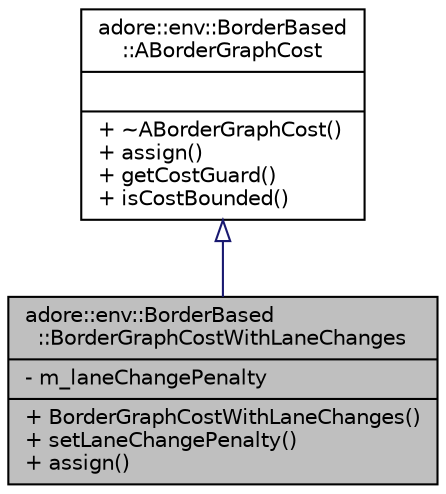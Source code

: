 digraph "adore::env::BorderBased::BorderGraphCostWithLaneChanges"
{
 // LATEX_PDF_SIZE
  edge [fontname="Helvetica",fontsize="10",labelfontname="Helvetica",labelfontsize="10"];
  node [fontname="Helvetica",fontsize="10",shape=record];
  Node1 [label="{adore::env::BorderBased\l::BorderGraphCostWithLaneChanges\n|- m_laneChangePenalty\l|+ BorderGraphCostWithLaneChanges()\l+ setLaneChangePenalty()\l+ assign()\l}",height=0.2,width=0.4,color="black", fillcolor="grey75", style="filled", fontcolor="black",tooltip=" "];
  Node2 -> Node1 [dir="back",color="midnightblue",fontsize="10",style="solid",arrowtail="onormal",fontname="Helvetica"];
  Node2 [label="{adore::env::BorderBased\l::ABorderGraphCost\n||+ ~ABorderGraphCost()\l+ assign()\l+ getCostGuard()\l+ isCostBounded()\l}",height=0.2,width=0.4,color="black", fillcolor="white", style="filled",URL="$classadore_1_1env_1_1BorderBased_1_1ABorderGraphCost.html",tooltip=" "];
}
